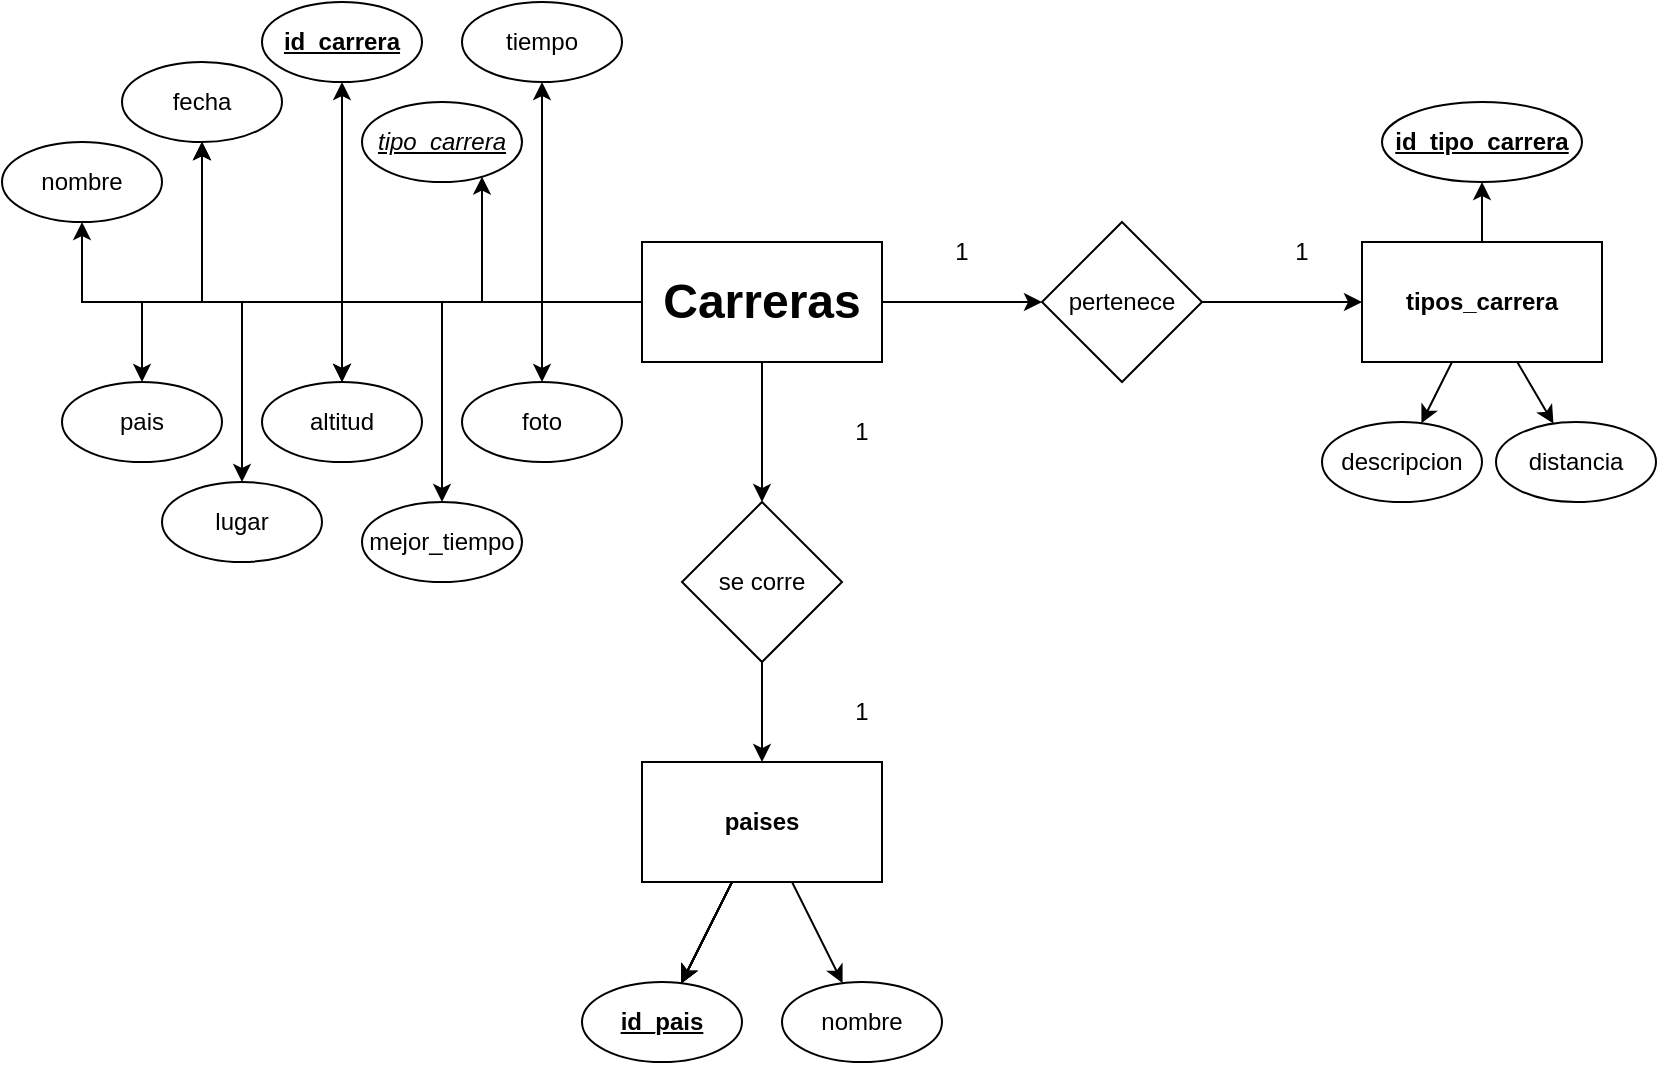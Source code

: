 <mxfile version="24.7.4">
  <diagram name="Página-1" id="zAcRHEOuU061ocx7xISj">
    <mxGraphModel dx="874" dy="510" grid="1" gridSize="10" guides="1" tooltips="1" connect="1" arrows="1" fold="1" page="1" pageScale="1" pageWidth="827" pageHeight="1169" math="0" shadow="0">
      <root>
        <mxCell id="0" />
        <mxCell id="1" parent="0" />
        <mxCell id="RjbgoW3roc-EMznHICDG-5" value="" style="edgeStyle=orthogonalEdgeStyle;rounded=0;orthogonalLoop=1;jettySize=auto;html=1;" edge="1" parent="1" source="RjbgoW3roc-EMznHICDG-1" target="RjbgoW3roc-EMznHICDG-4">
          <mxGeometry relative="1" as="geometry">
            <Array as="points">
              <mxPoint x="240" y="180" />
            </Array>
          </mxGeometry>
        </mxCell>
        <mxCell id="RjbgoW3roc-EMznHICDG-24" value="" style="edgeStyle=orthogonalEdgeStyle;rounded=0;orthogonalLoop=1;jettySize=auto;html=1;" edge="1" parent="1" source="RjbgoW3roc-EMznHICDG-1" target="RjbgoW3roc-EMznHICDG-15">
          <mxGeometry relative="1" as="geometry" />
        </mxCell>
        <mxCell id="RjbgoW3roc-EMznHICDG-25" value="" style="edgeStyle=orthogonalEdgeStyle;rounded=0;orthogonalLoop=1;jettySize=auto;html=1;" edge="1" parent="1" source="RjbgoW3roc-EMznHICDG-1" target="RjbgoW3roc-EMznHICDG-15">
          <mxGeometry relative="1" as="geometry" />
        </mxCell>
        <mxCell id="RjbgoW3roc-EMznHICDG-27" value="" style="edgeStyle=orthogonalEdgeStyle;rounded=0;orthogonalLoop=1;jettySize=auto;html=1;" edge="1" parent="1" source="RjbgoW3roc-EMznHICDG-1" target="RjbgoW3roc-EMznHICDG-26">
          <mxGeometry relative="1" as="geometry" />
        </mxCell>
        <mxCell id="RjbgoW3roc-EMznHICDG-29" value="" style="edgeStyle=orthogonalEdgeStyle;rounded=0;orthogonalLoop=1;jettySize=auto;html=1;" edge="1" parent="1" source="RjbgoW3roc-EMznHICDG-1" target="RjbgoW3roc-EMznHICDG-28">
          <mxGeometry relative="1" as="geometry" />
        </mxCell>
        <mxCell id="RjbgoW3roc-EMznHICDG-31" value="" style="edgeStyle=orthogonalEdgeStyle;rounded=0;orthogonalLoop=1;jettySize=auto;html=1;" edge="1" parent="1" source="RjbgoW3roc-EMznHICDG-1" target="RjbgoW3roc-EMznHICDG-30">
          <mxGeometry relative="1" as="geometry" />
        </mxCell>
        <mxCell id="RjbgoW3roc-EMznHICDG-34" value="" style="edgeStyle=orthogonalEdgeStyle;rounded=0;orthogonalLoop=1;jettySize=auto;html=1;" edge="1" parent="1" source="RjbgoW3roc-EMznHICDG-1" target="RjbgoW3roc-EMznHICDG-33">
          <mxGeometry relative="1" as="geometry" />
        </mxCell>
        <mxCell id="RjbgoW3roc-EMznHICDG-36" value="" style="edgeStyle=orthogonalEdgeStyle;rounded=0;orthogonalLoop=1;jettySize=auto;html=1;" edge="1" parent="1" source="RjbgoW3roc-EMznHICDG-1" target="RjbgoW3roc-EMznHICDG-35">
          <mxGeometry relative="1" as="geometry" />
        </mxCell>
        <mxCell id="RjbgoW3roc-EMznHICDG-38" value="" style="edgeStyle=orthogonalEdgeStyle;rounded=0;orthogonalLoop=1;jettySize=auto;html=1;" edge="1" parent="1" source="RjbgoW3roc-EMznHICDG-1" target="RjbgoW3roc-EMznHICDG-37">
          <mxGeometry relative="1" as="geometry" />
        </mxCell>
        <mxCell id="RjbgoW3roc-EMznHICDG-39" value="" style="edgeStyle=orthogonalEdgeStyle;rounded=0;orthogonalLoop=1;jettySize=auto;html=1;" edge="1" parent="1" source="RjbgoW3roc-EMznHICDG-1" target="RjbgoW3roc-EMznHICDG-15">
          <mxGeometry relative="1" as="geometry" />
        </mxCell>
        <mxCell id="RjbgoW3roc-EMznHICDG-40" value="" style="edgeStyle=orthogonalEdgeStyle;rounded=0;orthogonalLoop=1;jettySize=auto;html=1;" edge="1" parent="1" source="RjbgoW3roc-EMznHICDG-1" target="RjbgoW3roc-EMznHICDG-37">
          <mxGeometry relative="1" as="geometry" />
        </mxCell>
        <mxCell id="RjbgoW3roc-EMznHICDG-42" value="" style="edgeStyle=orthogonalEdgeStyle;rounded=0;orthogonalLoop=1;jettySize=auto;html=1;" edge="1" parent="1" source="RjbgoW3roc-EMznHICDG-1" target="RjbgoW3roc-EMznHICDG-41">
          <mxGeometry relative="1" as="geometry" />
        </mxCell>
        <mxCell id="RjbgoW3roc-EMznHICDG-44" value="" style="edgeStyle=orthogonalEdgeStyle;rounded=0;orthogonalLoop=1;jettySize=auto;html=1;" edge="1" parent="1" source="RjbgoW3roc-EMznHICDG-1" target="RjbgoW3roc-EMznHICDG-43">
          <mxGeometry relative="1" as="geometry" />
        </mxCell>
        <mxCell id="RjbgoW3roc-EMznHICDG-50" value="" style="edgeStyle=none;rounded=0;orthogonalLoop=1;jettySize=auto;html=1;" edge="1" parent="1" source="RjbgoW3roc-EMznHICDG-1" target="RjbgoW3roc-EMznHICDG-49">
          <mxGeometry relative="1" as="geometry" />
        </mxCell>
        <mxCell id="RjbgoW3roc-EMznHICDG-56" value="" style="edgeStyle=none;rounded=0;orthogonalLoop=1;jettySize=auto;html=1;" edge="1" parent="1" source="RjbgoW3roc-EMznHICDG-1" target="RjbgoW3roc-EMznHICDG-55">
          <mxGeometry relative="1" as="geometry" />
        </mxCell>
        <mxCell id="RjbgoW3roc-EMznHICDG-1" value="&lt;b&gt;&lt;font style=&quot;font-size: 24px;&quot;&gt;Carreras&lt;/font&gt;&lt;/b&gt;" style="rounded=0;whiteSpace=wrap;html=1;" vertex="1" parent="1">
          <mxGeometry x="320" y="150" width="120" height="60" as="geometry" />
        </mxCell>
        <mxCell id="RjbgoW3roc-EMznHICDG-62" value="" style="edgeStyle=none;rounded=0;orthogonalLoop=1;jettySize=auto;html=1;" edge="1" parent="1" source="RjbgoW3roc-EMznHICDG-2" target="RjbgoW3roc-EMznHICDG-61">
          <mxGeometry relative="1" as="geometry" />
        </mxCell>
        <mxCell id="RjbgoW3roc-EMznHICDG-64" value="" style="edgeStyle=none;rounded=0;orthogonalLoop=1;jettySize=auto;html=1;" edge="1" parent="1" source="RjbgoW3roc-EMznHICDG-2" target="RjbgoW3roc-EMznHICDG-63">
          <mxGeometry relative="1" as="geometry" />
        </mxCell>
        <mxCell id="RjbgoW3roc-EMznHICDG-66" value="" style="edgeStyle=none;rounded=0;orthogonalLoop=1;jettySize=auto;html=1;" edge="1" parent="1" source="RjbgoW3roc-EMznHICDG-2" target="RjbgoW3roc-EMznHICDG-65">
          <mxGeometry relative="1" as="geometry" />
        </mxCell>
        <mxCell id="RjbgoW3roc-EMznHICDG-2" value="&lt;b&gt;tipos_carrera&lt;/b&gt;" style="rounded=0;whiteSpace=wrap;html=1;" vertex="1" parent="1">
          <mxGeometry x="680" y="150" width="120" height="60" as="geometry" />
        </mxCell>
        <mxCell id="RjbgoW3roc-EMznHICDG-68" value="" style="edgeStyle=none;rounded=0;orthogonalLoop=1;jettySize=auto;html=1;" edge="1" parent="1" source="RjbgoW3roc-EMznHICDG-3" target="RjbgoW3roc-EMznHICDG-67">
          <mxGeometry relative="1" as="geometry" />
        </mxCell>
        <mxCell id="RjbgoW3roc-EMznHICDG-69" value="" style="edgeStyle=none;rounded=0;orthogonalLoop=1;jettySize=auto;html=1;" edge="1" parent="1" source="RjbgoW3roc-EMznHICDG-3" target="RjbgoW3roc-EMznHICDG-67">
          <mxGeometry relative="1" as="geometry" />
        </mxCell>
        <mxCell id="RjbgoW3roc-EMznHICDG-70" value="" style="edgeStyle=none;rounded=0;orthogonalLoop=1;jettySize=auto;html=1;" edge="1" parent="1" source="RjbgoW3roc-EMznHICDG-3" target="RjbgoW3roc-EMznHICDG-67">
          <mxGeometry relative="1" as="geometry" />
        </mxCell>
        <mxCell id="RjbgoW3roc-EMznHICDG-71" value="" style="edgeStyle=none;rounded=0;orthogonalLoop=1;jettySize=auto;html=1;" edge="1" parent="1" source="RjbgoW3roc-EMznHICDG-3" target="RjbgoW3roc-EMznHICDG-67">
          <mxGeometry relative="1" as="geometry" />
        </mxCell>
        <mxCell id="RjbgoW3roc-EMznHICDG-73" value="" style="edgeStyle=none;rounded=0;orthogonalLoop=1;jettySize=auto;html=1;" edge="1" parent="1" source="RjbgoW3roc-EMznHICDG-3" target="RjbgoW3roc-EMznHICDG-72">
          <mxGeometry relative="1" as="geometry" />
        </mxCell>
        <mxCell id="RjbgoW3roc-EMznHICDG-3" value="&lt;b&gt;paises&lt;/b&gt;" style="rounded=0;whiteSpace=wrap;html=1;" vertex="1" parent="1">
          <mxGeometry x="320" y="410" width="120" height="60" as="geometry" />
        </mxCell>
        <mxCell id="RjbgoW3roc-EMznHICDG-4" value="&lt;i&gt;&lt;u&gt;tipo_carrera&lt;/u&gt;&lt;/i&gt;" style="ellipse;whiteSpace=wrap;html=1;rounded=0;" vertex="1" parent="1">
          <mxGeometry x="180" y="80" width="80" height="40" as="geometry" />
        </mxCell>
        <mxCell id="RjbgoW3roc-EMznHICDG-15" value="fecha" style="ellipse;whiteSpace=wrap;html=1;rounded=0;" vertex="1" parent="1">
          <mxGeometry x="60" y="60" width="80" height="40" as="geometry" />
        </mxCell>
        <mxCell id="RjbgoW3roc-EMznHICDG-26" value="&lt;b&gt;&lt;u&gt;id_carrera&lt;/u&gt;&lt;/b&gt;" style="ellipse;whiteSpace=wrap;html=1;rounded=0;" vertex="1" parent="1">
          <mxGeometry x="130" y="30" width="80" height="40" as="geometry" />
        </mxCell>
        <mxCell id="RjbgoW3roc-EMznHICDG-28" value="nombre" style="ellipse;whiteSpace=wrap;html=1;rounded=0;" vertex="1" parent="1">
          <mxGeometry y="100" width="80" height="40" as="geometry" />
        </mxCell>
        <mxCell id="RjbgoW3roc-EMznHICDG-30" value="foto" style="ellipse;whiteSpace=wrap;html=1;rounded=0;" vertex="1" parent="1">
          <mxGeometry x="230" y="220" width="80" height="40" as="geometry" />
        </mxCell>
        <mxCell id="RjbgoW3roc-EMznHICDG-33" value="pais" style="ellipse;whiteSpace=wrap;html=1;rounded=0;" vertex="1" parent="1">
          <mxGeometry x="30" y="220" width="80" height="40" as="geometry" />
        </mxCell>
        <mxCell id="RjbgoW3roc-EMznHICDG-35" value="lugar" style="ellipse;whiteSpace=wrap;html=1;rounded=0;" vertex="1" parent="1">
          <mxGeometry x="80" y="270" width="80" height="40" as="geometry" />
        </mxCell>
        <mxCell id="RjbgoW3roc-EMznHICDG-37" value="altitud" style="ellipse;whiteSpace=wrap;html=1;rounded=0;" vertex="1" parent="1">
          <mxGeometry x="130" y="220" width="80" height="40" as="geometry" />
        </mxCell>
        <mxCell id="RjbgoW3roc-EMznHICDG-41" value="tiempo" style="ellipse;whiteSpace=wrap;html=1;rounded=0;" vertex="1" parent="1">
          <mxGeometry x="230" y="30" width="80" height="40" as="geometry" />
        </mxCell>
        <mxCell id="RjbgoW3roc-EMznHICDG-43" value="mejor_tiempo" style="ellipse;whiteSpace=wrap;html=1;rounded=0;" vertex="1" parent="1">
          <mxGeometry x="180" y="280" width="80" height="40" as="geometry" />
        </mxCell>
        <mxCell id="RjbgoW3roc-EMznHICDG-51" value="" style="edgeStyle=none;rounded=0;orthogonalLoop=1;jettySize=auto;html=1;" edge="1" parent="1" source="RjbgoW3roc-EMznHICDG-49" target="RjbgoW3roc-EMznHICDG-2">
          <mxGeometry relative="1" as="geometry" />
        </mxCell>
        <mxCell id="RjbgoW3roc-EMznHICDG-49" value="pertenece" style="rhombus;whiteSpace=wrap;html=1;rounded=0;" vertex="1" parent="1">
          <mxGeometry x="520" y="140" width="80" height="80" as="geometry" />
        </mxCell>
        <mxCell id="RjbgoW3roc-EMznHICDG-52" value="1" style="text;html=1;align=center;verticalAlign=middle;whiteSpace=wrap;rounded=0;" vertex="1" parent="1">
          <mxGeometry x="450" y="140" width="60" height="30" as="geometry" />
        </mxCell>
        <mxCell id="RjbgoW3roc-EMznHICDG-53" value="1" style="text;html=1;align=center;verticalAlign=middle;whiteSpace=wrap;rounded=0;" vertex="1" parent="1">
          <mxGeometry x="620" y="140" width="60" height="30" as="geometry" />
        </mxCell>
        <mxCell id="RjbgoW3roc-EMznHICDG-54" style="edgeStyle=none;rounded=0;orthogonalLoop=1;jettySize=auto;html=1;exitX=1;exitY=1;exitDx=0;exitDy=0;" edge="1" parent="1" source="RjbgoW3roc-EMznHICDG-28" target="RjbgoW3roc-EMznHICDG-28">
          <mxGeometry relative="1" as="geometry" />
        </mxCell>
        <mxCell id="RjbgoW3roc-EMznHICDG-57" value="" style="edgeStyle=none;rounded=0;orthogonalLoop=1;jettySize=auto;html=1;" edge="1" parent="1" source="RjbgoW3roc-EMznHICDG-55" target="RjbgoW3roc-EMznHICDG-3">
          <mxGeometry relative="1" as="geometry" />
        </mxCell>
        <mxCell id="RjbgoW3roc-EMznHICDG-55" value="se corre" style="rhombus;whiteSpace=wrap;html=1;rounded=0;" vertex="1" parent="1">
          <mxGeometry x="340" y="280" width="80" height="80" as="geometry" />
        </mxCell>
        <mxCell id="RjbgoW3roc-EMznHICDG-59" value="1" style="text;html=1;align=center;verticalAlign=middle;whiteSpace=wrap;rounded=0;" vertex="1" parent="1">
          <mxGeometry x="400" y="230" width="60" height="30" as="geometry" />
        </mxCell>
        <mxCell id="RjbgoW3roc-EMznHICDG-60" value="1" style="text;html=1;align=center;verticalAlign=middle;whiteSpace=wrap;rounded=0;" vertex="1" parent="1">
          <mxGeometry x="400" y="370" width="60" height="30" as="geometry" />
        </mxCell>
        <mxCell id="RjbgoW3roc-EMznHICDG-61" value="&lt;u&gt;&lt;b&gt;id_tipo_carrera&lt;/b&gt;&lt;/u&gt;" style="ellipse;whiteSpace=wrap;html=1;rounded=0;" vertex="1" parent="1">
          <mxGeometry x="690" y="80" width="100" height="40" as="geometry" />
        </mxCell>
        <mxCell id="RjbgoW3roc-EMznHICDG-63" value="descripcion" style="ellipse;whiteSpace=wrap;html=1;rounded=0;" vertex="1" parent="1">
          <mxGeometry x="660" y="240" width="80" height="40" as="geometry" />
        </mxCell>
        <mxCell id="RjbgoW3roc-EMznHICDG-65" value="distancia" style="ellipse;whiteSpace=wrap;html=1;rounded=0;" vertex="1" parent="1">
          <mxGeometry x="747" y="240" width="80" height="40" as="geometry" />
        </mxCell>
        <mxCell id="RjbgoW3roc-EMznHICDG-67" value="&lt;u&gt;&lt;b&gt;id_pais&lt;/b&gt;&lt;/u&gt;" style="ellipse;whiteSpace=wrap;html=1;rounded=0;" vertex="1" parent="1">
          <mxGeometry x="290" y="520" width="80" height="40" as="geometry" />
        </mxCell>
        <mxCell id="RjbgoW3roc-EMznHICDG-72" value="nombre" style="ellipse;whiteSpace=wrap;html=1;rounded=0;" vertex="1" parent="1">
          <mxGeometry x="390" y="520" width="80" height="40" as="geometry" />
        </mxCell>
      </root>
    </mxGraphModel>
  </diagram>
</mxfile>
